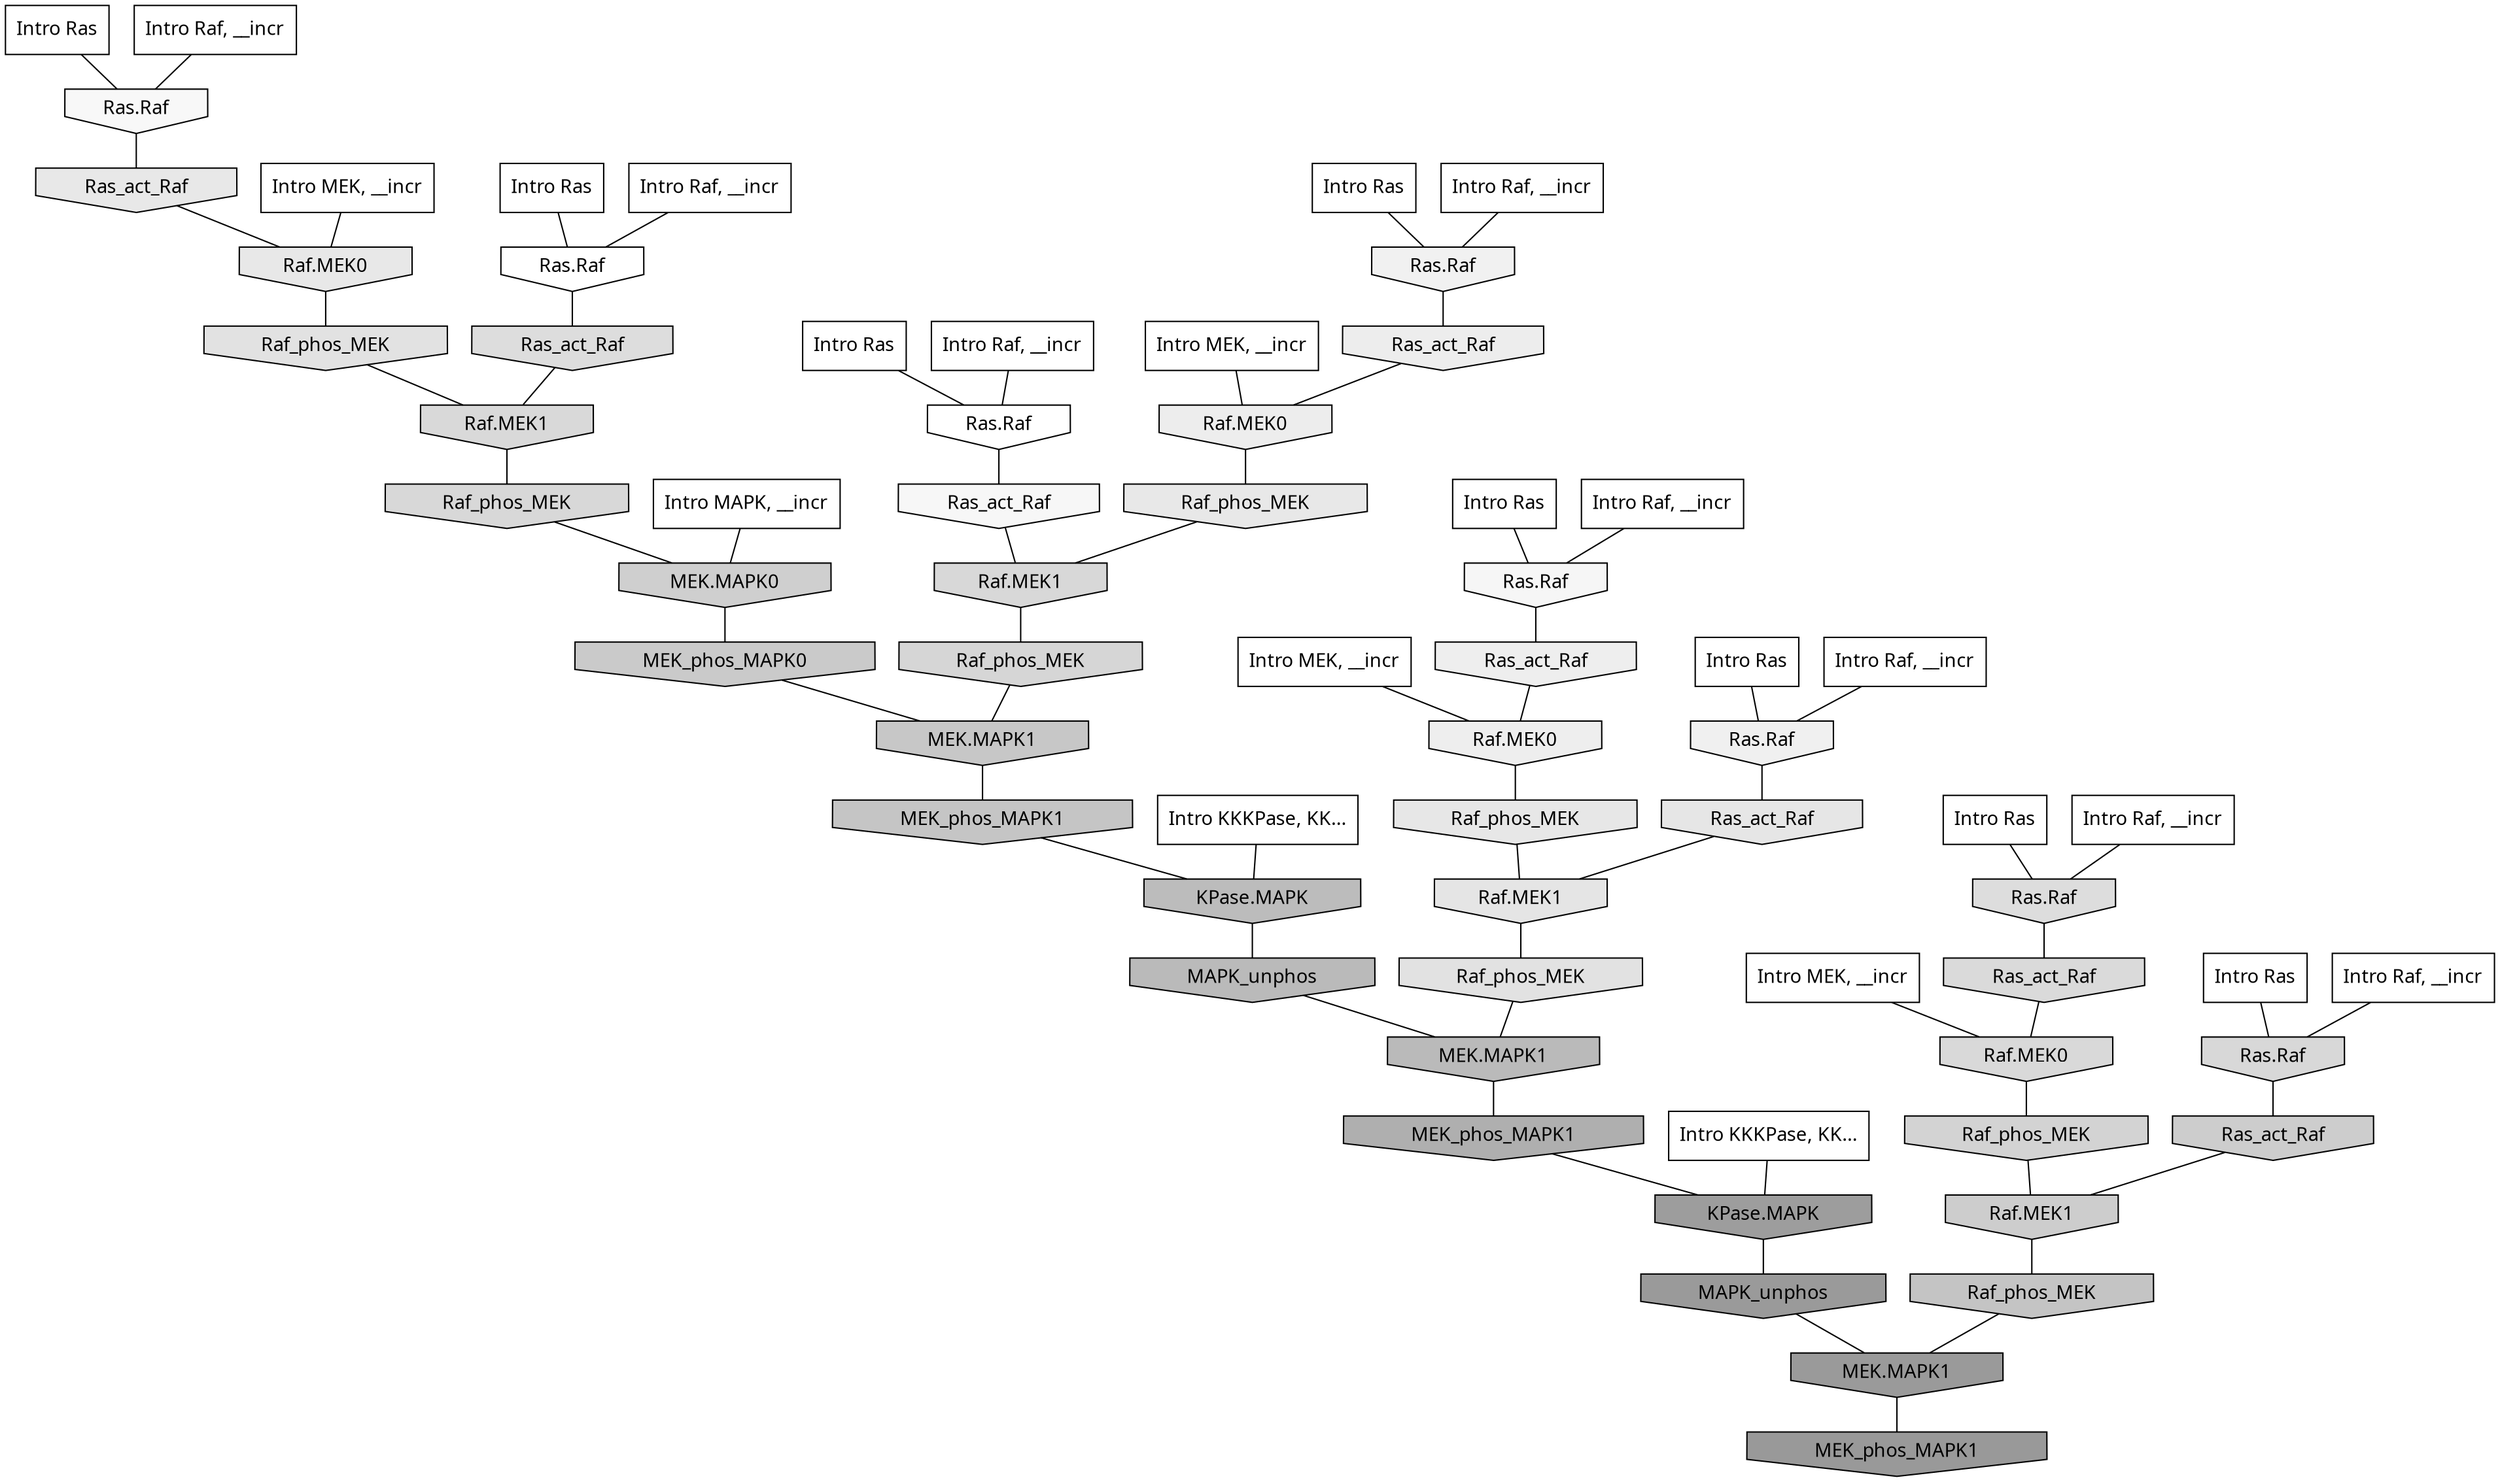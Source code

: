 digraph G{
  rankdir="TB";
  ranksep=0.30;
  node [fontname="CMU Serif"];
  edge [fontname="CMU Serif"];
  
  2 [label="Intro Ras", shape=rectangle, style=filled, fillcolor="0.000 0.000 1.000"]
  
  39 [label="Intro Ras", shape=rectangle, style=filled, fillcolor="0.000 0.000 1.000"]
  
  50 [label="Intro Ras", shape=rectangle, style=filled, fillcolor="0.000 0.000 1.000"]
  
  56 [label="Intro Ras", shape=rectangle, style=filled, fillcolor="0.000 0.000 1.000"]
  
  64 [label="Intro Ras", shape=rectangle, style=filled, fillcolor="0.000 0.000 1.000"]
  
  71 [label="Intro Ras", shape=rectangle, style=filled, fillcolor="0.000 0.000 1.000"]
  
  80 [label="Intro Ras", shape=rectangle, style=filled, fillcolor="0.000 0.000 1.000"]
  
  95 [label="Intro Ras", shape=rectangle, style=filled, fillcolor="0.000 0.000 1.000"]
  
  161 [label="Intro Raf, __incr", shape=rectangle, style=filled, fillcolor="0.000 0.000 1.000"]
  
  320 [label="Intro Raf, __incr", shape=rectangle, style=filled, fillcolor="0.000 0.000 1.000"]
  
  446 [label="Intro Raf, __incr", shape=rectangle, style=filled, fillcolor="0.000 0.000 1.000"]
  
  477 [label="Intro Raf, __incr", shape=rectangle, style=filled, fillcolor="0.000 0.000 1.000"]
  
  735 [label="Intro Raf, __incr", shape=rectangle, style=filled, fillcolor="0.000 0.000 1.000"]
  
  739 [label="Intro Raf, __incr", shape=rectangle, style=filled, fillcolor="0.000 0.000 1.000"]
  
  842 [label="Intro Raf, __incr", shape=rectangle, style=filled, fillcolor="0.000 0.000 1.000"]
  
  1070 [label="Intro Raf, __incr", shape=rectangle, style=filled, fillcolor="0.000 0.000 1.000"]
  
  1171 [label="Intro MEK, __incr", shape=rectangle, style=filled, fillcolor="0.000 0.000 1.000"]
  
  1282 [label="Intro MEK, __incr", shape=rectangle, style=filled, fillcolor="0.000 0.000 1.000"]
  
  1549 [label="Intro MEK, __incr", shape=rectangle, style=filled, fillcolor="0.000 0.000 1.000"]
  
  1907 [label="Intro MEK, __incr", shape=rectangle, style=filled, fillcolor="0.000 0.000 1.000"]
  
  2774 [label="Intro MAPK, __incr", shape=rectangle, style=filled, fillcolor="0.000 0.000 1.000"]
  
  3141 [label="Intro KKKPase, KK...", shape=rectangle, style=filled, fillcolor="0.000 0.000 1.000"]
  
  3189 [label="Intro KKKPase, KK...", shape=rectangle, style=filled, fillcolor="0.000 0.000 1.000"]
  
  3249 [label="Ras.Raf", shape=invhouse, style=filled, fillcolor="0.000 0.000 1.000"]
  
  3250 [label="Ras.Raf", shape=invhouse, style=filled, fillcolor="0.000 0.000 1.000"]
  
  3741 [label="Ras.Raf", shape=invhouse, style=filled, fillcolor="0.000 0.000 0.969"]
  
  3809 [label="Ras_act_Raf", shape=invhouse, style=filled, fillcolor="0.000 0.000 0.966"]
  
  3908 [label="Ras.Raf", shape=invhouse, style=filled, fillcolor="0.000 0.000 0.963"]
  
  4401 [label="Ras.Raf", shape=invhouse, style=filled, fillcolor="0.000 0.000 0.945"]
  
  4538 [label="Ras.Raf", shape=invhouse, style=filled, fillcolor="0.000 0.000 0.940"]
  
  4836 [label="Ras_act_Raf", shape=invhouse, style=filled, fillcolor="0.000 0.000 0.931"]
  
  4839 [label="Raf.MEK0", shape=invhouse, style=filled, fillcolor="0.000 0.000 0.931"]
  
  4972 [label="Ras_act_Raf", shape=invhouse, style=filled, fillcolor="0.000 0.000 0.926"]
  
  4975 [label="Raf.MEK0", shape=invhouse, style=filled, fillcolor="0.000 0.000 0.926"]
  
  5495 [label="Ras_act_Raf", shape=invhouse, style=filled, fillcolor="0.000 0.000 0.909"]
  
  5497 [label="Raf.MEK0", shape=invhouse, style=filled, fillcolor="0.000 0.000 0.909"]
  
  5509 [label="Raf_phos_MEK", shape=invhouse, style=filled, fillcolor="0.000 0.000 0.909"]
  
  5690 [label="Raf_phos_MEK", shape=invhouse, style=filled, fillcolor="0.000 0.000 0.903"]
  
  5773 [label="Ras_act_Raf", shape=invhouse, style=filled, fillcolor="0.000 0.000 0.901"]
  
  5935 [label="Raf.MEK1", shape=invhouse, style=filled, fillcolor="0.000 0.000 0.897"]
  
  6363 [label="Raf_phos_MEK", shape=invhouse, style=filled, fillcolor="0.000 0.000 0.885"]
  
  6416 [label="Raf_phos_MEK", shape=invhouse, style=filled, fillcolor="0.000 0.000 0.884"]
  
  7310 [label="Ras.Raf", shape=invhouse, style=filled, fillcolor="0.000 0.000 0.867"]
  
  7417 [label="Ras_act_Raf", shape=invhouse, style=filled, fillcolor="0.000 0.000 0.865"]
  
  7993 [label="Ras_act_Raf", shape=invhouse, style=filled, fillcolor="0.000 0.000 0.855"]
  
  8256 [label="Raf.MEK1", shape=invhouse, style=filled, fillcolor="0.000 0.000 0.851"]
  
  8347 [label="Raf.MEK0", shape=invhouse, style=filled, fillcolor="0.000 0.000 0.850"]
  
  8563 [label="Ras.Raf", shape=invhouse, style=filled, fillcolor="0.000 0.000 0.846"]
  
  8628 [label="Raf.MEK1", shape=invhouse, style=filled, fillcolor="0.000 0.000 0.845"]
  
  8715 [label="Raf_phos_MEK", shape=invhouse, style=filled, fillcolor="0.000 0.000 0.844"]
  
  9199 [label="Raf_phos_MEK", shape=invhouse, style=filled, fillcolor="0.000 0.000 0.836"]
  
  9995 [label="Raf_phos_MEK", shape=invhouse, style=filled, fillcolor="0.000 0.000 0.827"]
  
  11357 [label="MEK.MAPK0", shape=invhouse, style=filled, fillcolor="0.000 0.000 0.812"]
  
  12567 [label="Ras_act_Raf", shape=invhouse, style=filled, fillcolor="0.000 0.000 0.801"]
  
  12569 [label="Raf.MEK1", shape=invhouse, style=filled, fillcolor="0.000 0.000 0.801"]
  
  13795 [label="MEK_phos_MAPK0", shape=invhouse, style=filled, fillcolor="0.000 0.000 0.790"]
  
  15054 [label="MEK.MAPK1", shape=invhouse, style=filled, fillcolor="0.000 0.000 0.781"]
  
  16195 [label="MEK_phos_MAPK1", shape=invhouse, style=filled, fillcolor="0.000 0.000 0.770"]
  
  16245 [label="Raf_phos_MEK", shape=invhouse, style=filled, fillcolor="0.000 0.000 0.769"]
  
  18110 [label="KPase.MAPK", shape=invhouse, style=filled, fillcolor="0.000 0.000 0.738"]
  
  18457 [label="MAPK_unphos", shape=invhouse, style=filled, fillcolor="0.000 0.000 0.730"]
  
  18458 [label="MEK.MAPK1", shape=invhouse, style=filled, fillcolor="0.000 0.000 0.730"]
  
  20103 [label="MEK_phos_MAPK1", shape=invhouse, style=filled, fillcolor="0.000 0.000 0.686"]
  
  22174 [label="KPase.MAPK", shape=invhouse, style=filled, fillcolor="0.000 0.000 0.614"]
  
  22536 [label="MAPK_unphos", shape=invhouse, style=filled, fillcolor="0.000 0.000 0.602"]
  
  22537 [label="MEK.MAPK1", shape=invhouse, style=filled, fillcolor="0.000 0.000 0.602"]
  
  22584 [label="MEK_phos_MAPK1", shape=invhouse, style=filled, fillcolor="0.000 0.000 0.600"]
  
  
  22537 -> 22584 [dir=none, color="0.000 0.000 0.000"] 
  22536 -> 22537 [dir=none, color="0.000 0.000 0.000"] 
  22174 -> 22536 [dir=none, color="0.000 0.000 0.000"] 
  20103 -> 22174 [dir=none, color="0.000 0.000 0.000"] 
  18458 -> 20103 [dir=none, color="0.000 0.000 0.000"] 
  18457 -> 18458 [dir=none, color="0.000 0.000 0.000"] 
  18110 -> 18457 [dir=none, color="0.000 0.000 0.000"] 
  16245 -> 22537 [dir=none, color="0.000 0.000 0.000"] 
  16195 -> 18110 [dir=none, color="0.000 0.000 0.000"] 
  15054 -> 16195 [dir=none, color="0.000 0.000 0.000"] 
  13795 -> 15054 [dir=none, color="0.000 0.000 0.000"] 
  12569 -> 16245 [dir=none, color="0.000 0.000 0.000"] 
  12567 -> 12569 [dir=none, color="0.000 0.000 0.000"] 
  11357 -> 13795 [dir=none, color="0.000 0.000 0.000"] 
  9995 -> 12569 [dir=none, color="0.000 0.000 0.000"] 
  9199 -> 15054 [dir=none, color="0.000 0.000 0.000"] 
  8715 -> 11357 [dir=none, color="0.000 0.000 0.000"] 
  8628 -> 9199 [dir=none, color="0.000 0.000 0.000"] 
  8563 -> 12567 [dir=none, color="0.000 0.000 0.000"] 
  8347 -> 9995 [dir=none, color="0.000 0.000 0.000"] 
  8256 -> 8715 [dir=none, color="0.000 0.000 0.000"] 
  7993 -> 8347 [dir=none, color="0.000 0.000 0.000"] 
  7417 -> 8256 [dir=none, color="0.000 0.000 0.000"] 
  7310 -> 7993 [dir=none, color="0.000 0.000 0.000"] 
  6416 -> 8256 [dir=none, color="0.000 0.000 0.000"] 
  6363 -> 18458 [dir=none, color="0.000 0.000 0.000"] 
  5935 -> 6363 [dir=none, color="0.000 0.000 0.000"] 
  5773 -> 5935 [dir=none, color="0.000 0.000 0.000"] 
  5690 -> 5935 [dir=none, color="0.000 0.000 0.000"] 
  5509 -> 8628 [dir=none, color="0.000 0.000 0.000"] 
  5497 -> 6416 [dir=none, color="0.000 0.000 0.000"] 
  5495 -> 5497 [dir=none, color="0.000 0.000 0.000"] 
  4975 -> 5509 [dir=none, color="0.000 0.000 0.000"] 
  4972 -> 4975 [dir=none, color="0.000 0.000 0.000"] 
  4839 -> 5690 [dir=none, color="0.000 0.000 0.000"] 
  4836 -> 4839 [dir=none, color="0.000 0.000 0.000"] 
  4538 -> 5773 [dir=none, color="0.000 0.000 0.000"] 
  4401 -> 4972 [dir=none, color="0.000 0.000 0.000"] 
  3908 -> 4836 [dir=none, color="0.000 0.000 0.000"] 
  3809 -> 8628 [dir=none, color="0.000 0.000 0.000"] 
  3741 -> 5495 [dir=none, color="0.000 0.000 0.000"] 
  3250 -> 3809 [dir=none, color="0.000 0.000 0.000"] 
  3249 -> 7417 [dir=none, color="0.000 0.000 0.000"] 
  3189 -> 18110 [dir=none, color="0.000 0.000 0.000"] 
  3141 -> 22174 [dir=none, color="0.000 0.000 0.000"] 
  2774 -> 11357 [dir=none, color="0.000 0.000 0.000"] 
  1907 -> 8347 [dir=none, color="0.000 0.000 0.000"] 
  1549 -> 4975 [dir=none, color="0.000 0.000 0.000"] 
  1282 -> 4839 [dir=none, color="0.000 0.000 0.000"] 
  1171 -> 5497 [dir=none, color="0.000 0.000 0.000"] 
  1070 -> 4538 [dir=none, color="0.000 0.000 0.000"] 
  842 -> 3249 [dir=none, color="0.000 0.000 0.000"] 
  739 -> 8563 [dir=none, color="0.000 0.000 0.000"] 
  735 -> 3908 [dir=none, color="0.000 0.000 0.000"] 
  477 -> 4401 [dir=none, color="0.000 0.000 0.000"] 
  446 -> 3741 [dir=none, color="0.000 0.000 0.000"] 
  320 -> 7310 [dir=none, color="0.000 0.000 0.000"] 
  161 -> 3250 [dir=none, color="0.000 0.000 0.000"] 
  95 -> 3249 [dir=none, color="0.000 0.000 0.000"] 
  80 -> 3250 [dir=none, color="0.000 0.000 0.000"] 
  71 -> 3908 [dir=none, color="0.000 0.000 0.000"] 
  64 -> 4538 [dir=none, color="0.000 0.000 0.000"] 
  56 -> 7310 [dir=none, color="0.000 0.000 0.000"] 
  50 -> 4401 [dir=none, color="0.000 0.000 0.000"] 
  39 -> 8563 [dir=none, color="0.000 0.000 0.000"] 
  2 -> 3741 [dir=none, color="0.000 0.000 0.000"] 
  
  }
